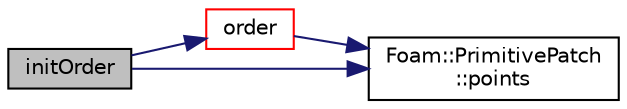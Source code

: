 digraph "initOrder"
{
  bgcolor="transparent";
  edge [fontname="Helvetica",fontsize="10",labelfontname="Helvetica",labelfontsize="10"];
  node [fontname="Helvetica",fontsize="10",shape=record];
  rankdir="LR";
  Node3139 [label="initOrder",height=0.2,width=0.4,color="black", fillcolor="grey75", style="filled", fontcolor="black"];
  Node3139 -> Node3140 [color="midnightblue",fontsize="10",style="solid",fontname="Helvetica"];
  Node3140 [label="order",height=0.2,width=0.4,color="red",URL="$a28589.html#aa9533329384a73e819a040bcde1b4b3d",tooltip="Return new ordering for primitivePatch. "];
  Node3140 -> Node3181 [color="midnightblue",fontsize="10",style="solid",fontname="Helvetica"];
  Node3181 [label="Foam::PrimitivePatch\l::points",height=0.2,width=0.4,color="black",URL="$a28693.html#aa3c7d968f31c88780c663876f64ef6a6",tooltip="Return reference to global points. "];
  Node3139 -> Node3181 [color="midnightblue",fontsize="10",style="solid",fontname="Helvetica"];
}
